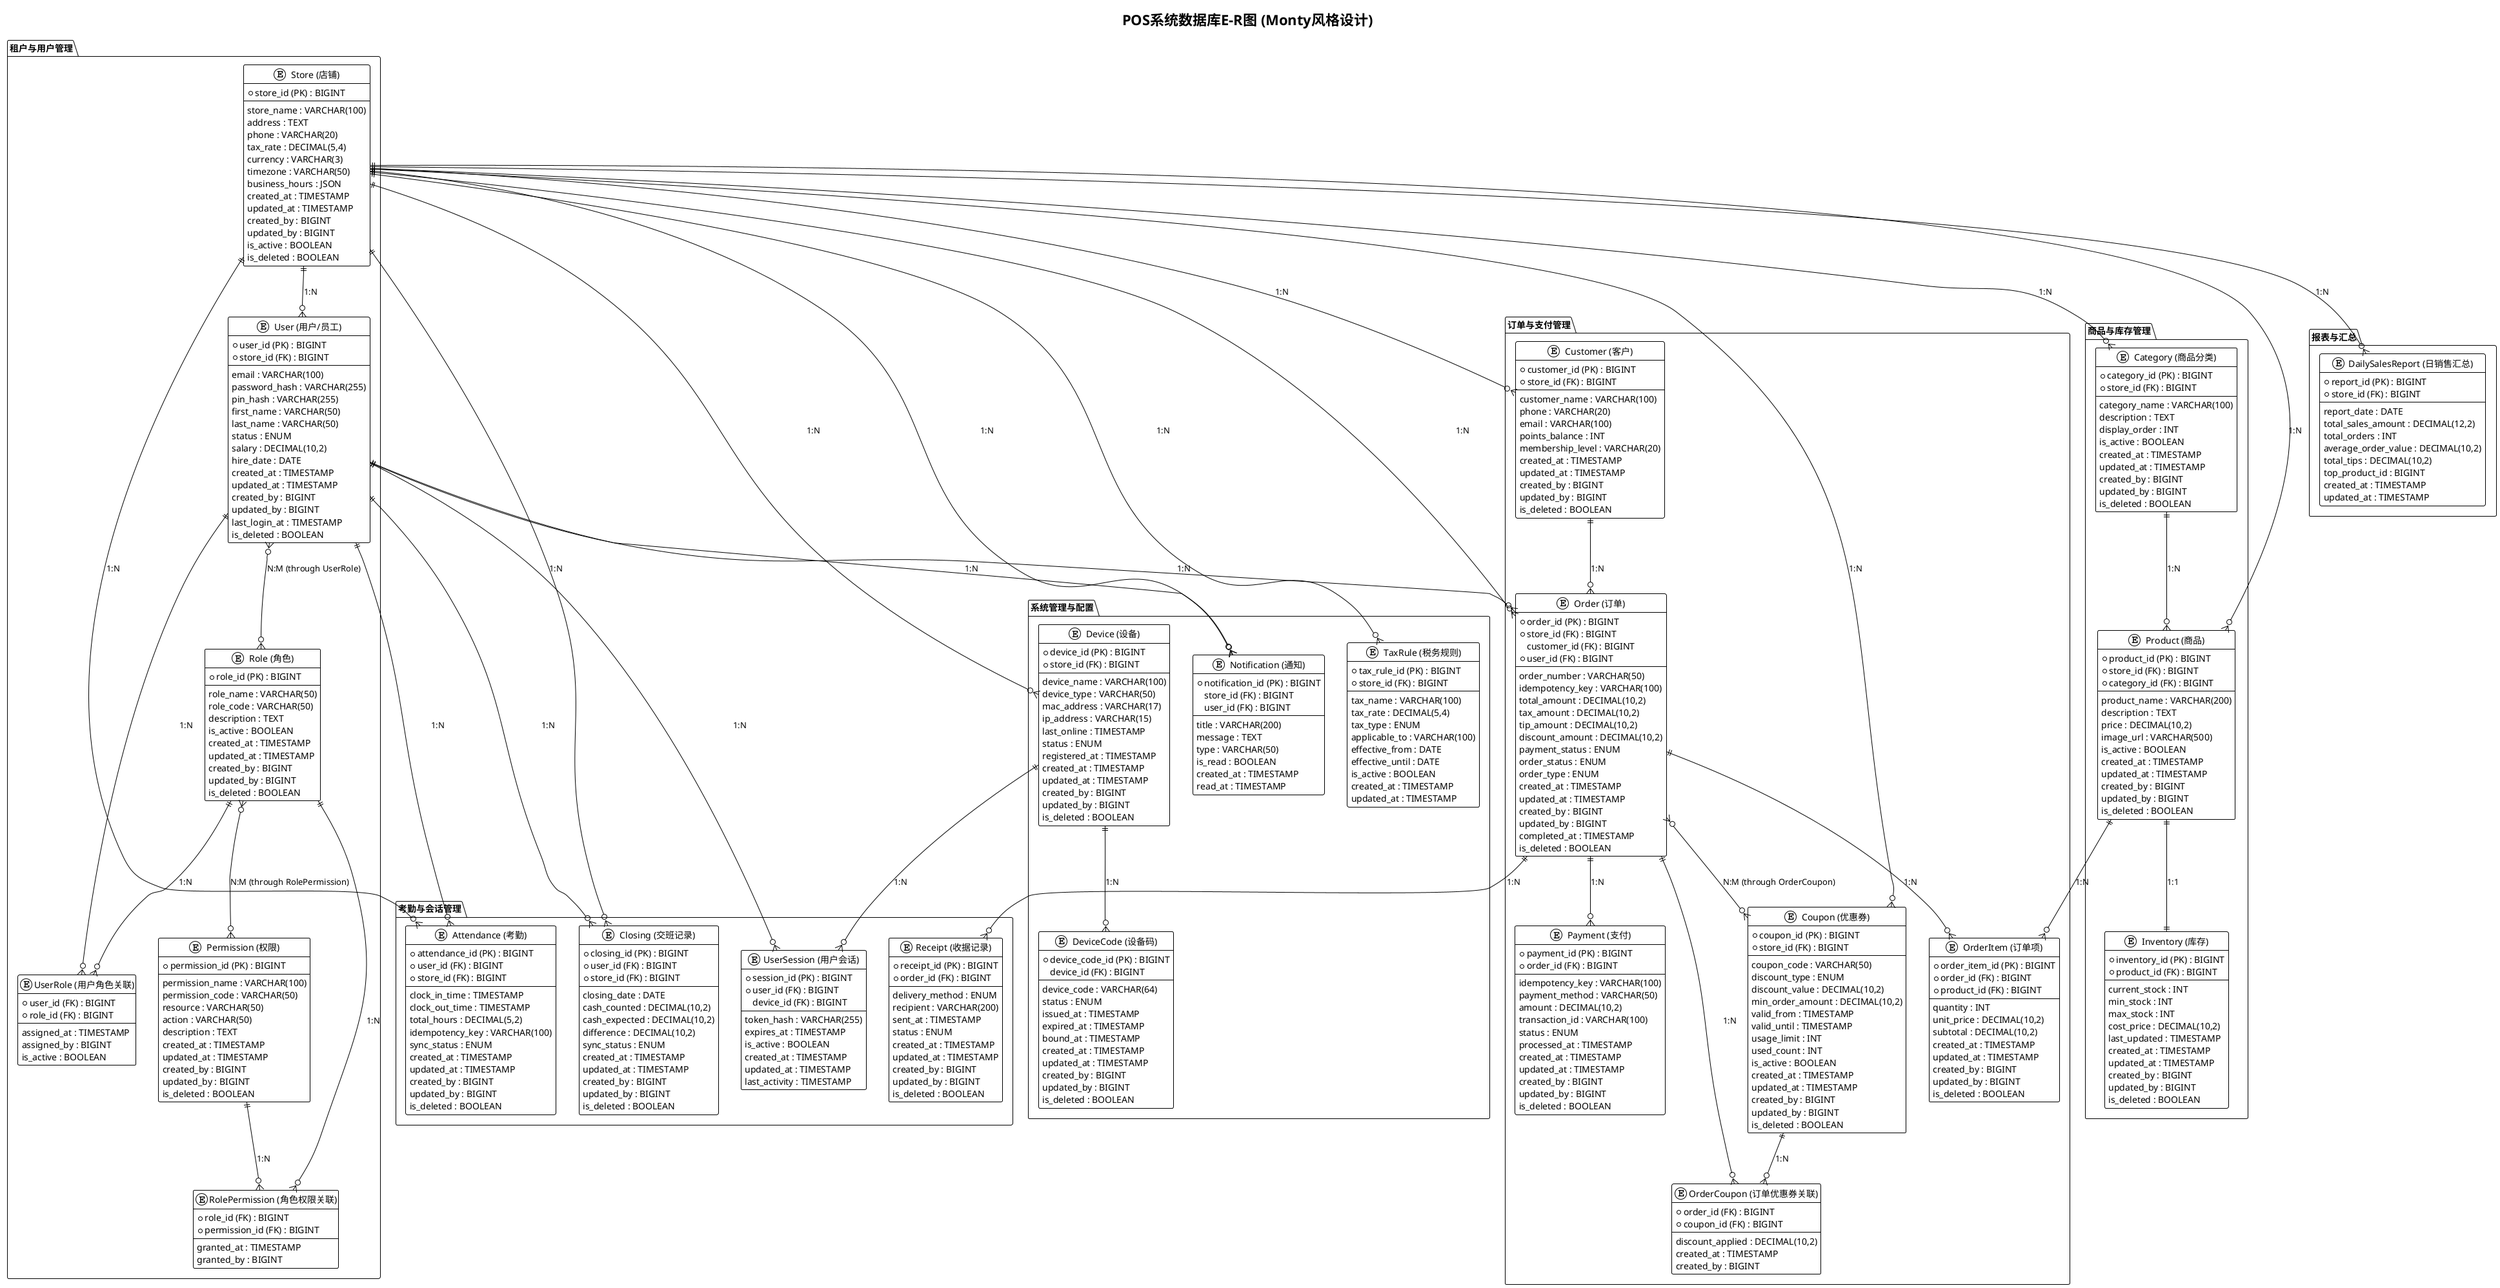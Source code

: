 @startuml POS系统数据库E-R图

!theme plain
skinparam backgroundColor #FFFFFF
skinparam entity {
    BackgroundColor #E1F5FE
    BorderColor #0277BD
    FontSize 10
}
skinparam relationship {
    FontSize 8
}

title POS系统数据库E-R图 (Monty风格设计)

' 租户与用户管理模块
package "租户与用户管理" {
    entity "Store (店铺)" as Store {
        * store_id (PK) : BIGINT
        --
        store_name : VARCHAR(100)
        address : TEXT
        phone : VARCHAR(20)
        tax_rate : DECIMAL(5,4)
        currency : VARCHAR(3)
        timezone : VARCHAR(50)
        business_hours : JSON
        created_at : TIMESTAMP
        updated_at : TIMESTAMP
        created_by : BIGINT
        updated_by : BIGINT
        is_active : BOOLEAN
        is_deleted : BOOLEAN
    }

    entity "User (用户/员工)" as User {
        * user_id (PK) : BIGINT
        * store_id (FK) : BIGINT
        --
        email : VARCHAR(100)
        password_hash : VARCHAR(255)
        pin_hash : VARCHAR(255)
        first_name : VARCHAR(50)
        last_name : VARCHAR(50)
        status : ENUM
        salary : DECIMAL(10,2)
        hire_date : DATE
        created_at : TIMESTAMP
        updated_at : TIMESTAMP
        created_by : BIGINT
        updated_by : BIGINT
        last_login_at : TIMESTAMP
        is_deleted : BOOLEAN
    }

    entity "Role (角色)" as Role {
        * role_id (PK) : BIGINT
        --
        role_name : VARCHAR(50)
        role_code : VARCHAR(50)
        description : TEXT
        is_active : BOOLEAN
        created_at : TIMESTAMP
        updated_at : TIMESTAMP
        created_by : BIGINT
        updated_by : BIGINT
        is_deleted : BOOLEAN
    }

    entity "Permission (权限)" as Permission {
        * permission_id (PK) : BIGINT
        --
        permission_name : VARCHAR(100)
        permission_code : VARCHAR(50)
        resource : VARCHAR(50)
        action : VARCHAR(50)
        description : TEXT
        created_at : TIMESTAMP
        updated_at : TIMESTAMP
        created_by : BIGINT
        updated_by : BIGINT
        is_deleted : BOOLEAN
    }

    entity "UserRole (用户角色关联)" as UserRole {
        * user_id (FK) : BIGINT
        * role_id (FK) : BIGINT
        --
        assigned_at : TIMESTAMP
        assigned_by : BIGINT
        is_active : BOOLEAN
    }

    entity "RolePermission (角色权限关联)" as RolePermission {
        * role_id (FK) : BIGINT
        * permission_id (FK) : BIGINT
        --
        granted_at : TIMESTAMP
        granted_by : BIGINT
    }
}

' 商品与库存管理模块
package "商品与库存管理" {
    entity "Category (商品分类)" as Category {
        * category_id (PK) : BIGINT
        * store_id (FK) : BIGINT
        --
        category_name : VARCHAR(100)
        description : TEXT
        display_order : INT
        is_active : BOOLEAN
        created_at : TIMESTAMP
        updated_at : TIMESTAMP
        created_by : BIGINT
        updated_by : BIGINT
        is_deleted : BOOLEAN
    }

    entity "Product (商品)" as Product {
        * product_id (PK) : BIGINT
        * store_id (FK) : BIGINT
        * category_id (FK) : BIGINT
        --
        product_name : VARCHAR(200)
        description : TEXT
        price : DECIMAL(10,2)
        image_url : VARCHAR(500)
        is_active : BOOLEAN
        created_at : TIMESTAMP
        updated_at : TIMESTAMP
        created_by : BIGINT
        updated_by : BIGINT
        is_deleted : BOOLEAN
    }

    entity "Inventory (库存)" as Inventory {
        * inventory_id (PK) : BIGINT
        * product_id (FK) : BIGINT
        --
        current_stock : INT
        min_stock : INT
        max_stock : INT
        cost_price : DECIMAL(10,2)
        last_updated : TIMESTAMP
        created_at : TIMESTAMP
        updated_at : TIMESTAMP
        created_by : BIGINT
        updated_by : BIGINT
        is_deleted : BOOLEAN
    }
}

' 考勤与会话管理模块
package "考勤与会话管理" {
    entity "Attendance (考勤)" as Attendance {
        * attendance_id (PK) : BIGINT
        * user_id (FK) : BIGINT
        * store_id (FK) : BIGINT
        --
        clock_in_time : TIMESTAMP
        clock_out_time : TIMESTAMP
        total_hours : DECIMAL(5,2)
        idempotency_key : VARCHAR(100)
        sync_status : ENUM
        created_at : TIMESTAMP
        updated_at : TIMESTAMP
        created_by : BIGINT
        updated_by : BIGINT
        is_deleted : BOOLEAN
    }

    entity "UserSession (用户会话)" as UserSession {
        * session_id (PK) : BIGINT
        * user_id (FK) : BIGINT
        device_id (FK) : BIGINT
        --
        token_hash : VARCHAR(255)
        expires_at : TIMESTAMP
        is_active : BOOLEAN
        created_at : TIMESTAMP
        updated_at : TIMESTAMP
        last_activity : TIMESTAMP
    }

    entity "Closing (交班记录)" as Closing {
        * closing_id (PK) : BIGINT
        * user_id (FK) : BIGINT
        * store_id (FK) : BIGINT
        --
        closing_date : DATE
        cash_counted : DECIMAL(10,2)
        cash_expected : DECIMAL(10,2)
        difference : DECIMAL(10,2)
        sync_status : ENUM
        created_at : TIMESTAMP
        updated_at : TIMESTAMP
        created_by : BIGINT
        updated_by : BIGINT
        is_deleted : BOOLEAN
    }

    entity "Receipt (收据记录)" as Receipt {
        * receipt_id (PK) : BIGINT
        * order_id (FK) : BIGINT
        --
        delivery_method : ENUM
        recipient : VARCHAR(200)
        sent_at : TIMESTAMP
        status : ENUM
        created_at : TIMESTAMP
        updated_at : TIMESTAMP
        created_by : BIGINT
        updated_by : BIGINT
        is_deleted : BOOLEAN
    }
}

' 订单与支付管理模块
package "订单与支付管理" {
    entity "Customer (客户)" as Customer {
        * customer_id (PK) : BIGINT
        * store_id (FK) : BIGINT
        --
        customer_name : VARCHAR(100)
        phone : VARCHAR(20)
        email : VARCHAR(100)
        points_balance : INT
        membership_level : VARCHAR(20)
        created_at : TIMESTAMP
        updated_at : TIMESTAMP
        created_by : BIGINT
        updated_by : BIGINT
        is_deleted : BOOLEAN
    }

    entity "Order (订单)" as Order {
        * order_id (PK) : BIGINT
        * store_id (FK) : BIGINT
        customer_id (FK) : BIGINT
        * user_id (FK) : BIGINT
        --
        order_number : VARCHAR(50)
        idempotency_key : VARCHAR(100)
        total_amount : DECIMAL(10,2)
        tax_amount : DECIMAL(10,2)
        tip_amount : DECIMAL(10,2)
        discount_amount : DECIMAL(10,2)
        payment_status : ENUM
        order_status : ENUM
        order_type : ENUM
        created_at : TIMESTAMP
        updated_at : TIMESTAMP
        created_by : BIGINT
        updated_by : BIGINT
        completed_at : TIMESTAMP
        is_deleted : BOOLEAN
    }

    entity "OrderItem (订单项)" as OrderItem {
        * order_item_id (PK) : BIGINT
        * order_id (FK) : BIGINT
        * product_id (FK) : BIGINT
        --
        quantity : INT
        unit_price : DECIMAL(10,2)
        subtotal : DECIMAL(10,2)
        created_at : TIMESTAMP
        updated_at : TIMESTAMP
        created_by : BIGINT
        updated_by : BIGINT
        is_deleted : BOOLEAN
    }

    entity "Payment (支付)" as Payment {
        * payment_id (PK) : BIGINT
        * order_id (FK) : BIGINT
        --
        idempotency_key : VARCHAR(100)
        payment_method : VARCHAR(50)
        amount : DECIMAL(10,2)
        transaction_id : VARCHAR(100)
        status : ENUM
        processed_at : TIMESTAMP
        created_at : TIMESTAMP
        updated_at : TIMESTAMP
        created_by : BIGINT
        updated_by : BIGINT
        is_deleted : BOOLEAN
    }

    entity "Coupon (优惠券)" as Coupon {
        * coupon_id (PK) : BIGINT
        * store_id (FK) : BIGINT
        --
        coupon_code : VARCHAR(50)
        discount_type : ENUM
        discount_value : DECIMAL(10,2)
        min_order_amount : DECIMAL(10,2)
        valid_from : TIMESTAMP
        valid_until : TIMESTAMP
        usage_limit : INT
        used_count : INT
        is_active : BOOLEAN
        created_at : TIMESTAMP
        updated_at : TIMESTAMP
        created_by : BIGINT
        updated_by : BIGINT
        is_deleted : BOOLEAN
    }

    entity "OrderCoupon (订单优惠券关联)" as OrderCoupon {
        * order_id (FK) : BIGINT
        * coupon_id (FK) : BIGINT
        --
        discount_applied : DECIMAL(10,2)
        created_at : TIMESTAMP
        created_by : BIGINT
    }
}

' 系统管理与配置模块
package "系统管理与配置" {
    entity "Device (设备)" as Device {
        * device_id (PK) : BIGINT
        * store_id (FK) : BIGINT
        --
        device_name : VARCHAR(100)
        device_type : VARCHAR(50)
        mac_address : VARCHAR(17)
        ip_address : VARCHAR(15)
        last_online : TIMESTAMP
        status : ENUM
        registered_at : TIMESTAMP
        created_at : TIMESTAMP
        updated_at : TIMESTAMP
        created_by : BIGINT
        updated_by : BIGINT
        is_deleted : BOOLEAN
    }

    entity "DeviceCode (设备码)" as DeviceCode {
        * device_code_id (PK) : BIGINT
        device_id (FK) : BIGINT
        --
        device_code : VARCHAR(64)
        status : ENUM
        issued_at : TIMESTAMP
        expired_at : TIMESTAMP
        bound_at : TIMESTAMP
        created_at : TIMESTAMP
        updated_at : TIMESTAMP
        created_by : BIGINT
        updated_by : BIGINT
        is_deleted : BOOLEAN
    }

    entity "TaxRule (税务规则)" as TaxRule {
        * tax_rule_id (PK) : BIGINT
        * store_id (FK) : BIGINT
        --
        tax_name : VARCHAR(100)
        tax_rate : DECIMAL(5,4)
        tax_type : ENUM
        applicable_to : VARCHAR(100)
        effective_from : DATE
        effective_until : DATE
        is_active : BOOLEAN
        created_at : TIMESTAMP
        updated_at : TIMESTAMP
    }

    entity "Notification (通知)" as Notification {
        * notification_id (PK) : BIGINT
        store_id (FK) : BIGINT
        user_id (FK) : BIGINT
        --
        title : VARCHAR(200)
        message : TEXT
        type : VARCHAR(50)
        is_read : BOOLEAN
        created_at : TIMESTAMP
        read_at : TIMESTAMP
    }
}

' 报表与汇总模块
package "报表与汇总" {
    entity "DailySalesReport (日销售汇总)" as DailySalesReport {
        * report_id (PK) : BIGINT
        * store_id (FK) : BIGINT
        --
        report_date : DATE
        total_sales_amount : DECIMAL(12,2)
        total_orders : INT
        average_order_value : DECIMAL(10,2)
        total_tips : DECIMAL(10,2)
        top_product_id : BIGINT
        created_at : TIMESTAMP
        updated_at : TIMESTAMP
    }
}

' 关系定义
Store ||--o{ User : "1:N"
Store ||--o{ Category : "1:N"
Store ||--o{ Product : "1:N"
Store ||--o{ Customer : "1:N"
Store ||--o{ Order : "1:N"
Store ||--o{ Coupon : "1:N"
Store ||--o{ Device : "1:N"
Store ||--o{ TaxRule : "1:N"
Store ||--o{ Notification : "1:N"
Store ||--o{ DailySalesReport : "1:N"
Store ||--o{ Attendance : "1:N"
Store ||--o{ Closing : "1:N"

User }o--o{ Role : "N:M (through UserRole)"
User ||--o{ UserRole : "1:N"
Role ||--o{ UserRole : "1:N"
Role }o--o{ Permission : "N:M (through RolePermission)"
Role ||--o{ RolePermission : "1:N"
Permission ||--o{ RolePermission : "1:N"
User ||--o{ Order : "1:N"
User ||--o{ Notification : "1:N"
User ||--o{ Attendance : "1:N"
User ||--o{ UserSession : "1:N"
User ||--o{ Closing : "1:N"

Category ||--o{ Product : "1:N"
Product ||--|| Inventory : "1:1"
Product ||--o{ OrderItem : "1:N"

Customer ||--o{ Order : "1:N"
Order ||--o{ OrderItem : "1:N"
Order ||--o{ Payment : "1:N"
Order }o--o{ Coupon : "N:M (through OrderCoupon)"
Order ||--o{ OrderCoupon : "1:N"
Coupon ||--o{ OrderCoupon : "1:N"
Order ||--o{ Receipt : "1:N"

Device ||--o{ UserSession : "1:N"
Device ||--o{ DeviceCode : "1:N"

@enduml
